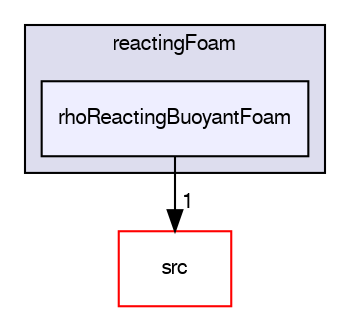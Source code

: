 digraph "applications/solvers/combustion/reactingFoam/rhoReactingBuoyantFoam" {
  bgcolor=transparent;
  compound=true
  node [ fontsize="10", fontname="FreeSans"];
  edge [ labelfontsize="10", labelfontname="FreeSans"];
  subgraph clusterdir_77e43672d651fa6e6d24ffd29099bf96 {
    graph [ bgcolor="#ddddee", pencolor="black", label="reactingFoam" fontname="FreeSans", fontsize="10", URL="dir_77e43672d651fa6e6d24ffd29099bf96.html"]
  dir_252b78f89ca039d14fb95b060b7986d0 [shape=box, label="rhoReactingBuoyantFoam", style="filled", fillcolor="#eeeeff", pencolor="black", URL="dir_252b78f89ca039d14fb95b060b7986d0.html"];
  }
  dir_68267d1309a1af8e8297ef4c3efbcdba [shape=box label="src" color="red" URL="dir_68267d1309a1af8e8297ef4c3efbcdba.html"];
  dir_252b78f89ca039d14fb95b060b7986d0->dir_68267d1309a1af8e8297ef4c3efbcdba [headlabel="1", labeldistance=1.5 headhref="dir_000026_000577.html"];
}
